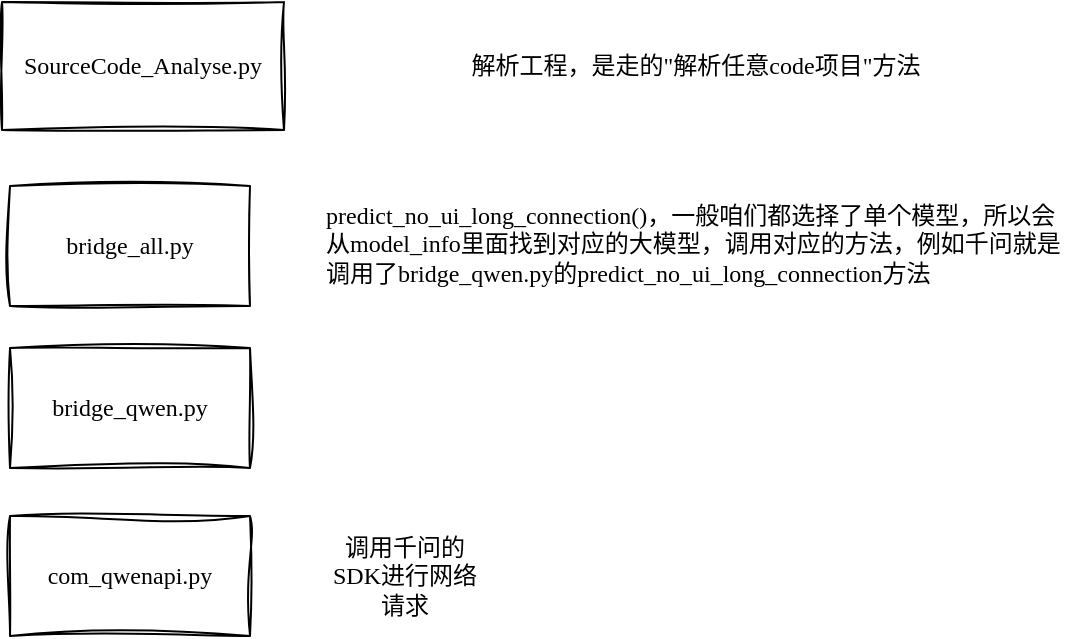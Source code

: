 <mxfile version="24.7.10">
  <diagram name="第 1 页" id="02ScULGacxyKfF7unl8M">
    <mxGraphModel dx="1050" dy="626" grid="0" gridSize="10" guides="1" tooltips="1" connect="1" arrows="1" fold="1" page="0" pageScale="1" pageWidth="827" pageHeight="1169" math="0" shadow="0">
      <root>
        <mxCell id="0" />
        <mxCell id="1" parent="0" />
        <mxCell id="YlDCwj8djNIpttUBDTGe-1" value="com_qwenapi.py" style="rounded=0;whiteSpace=wrap;html=1;sketch=1;curveFitting=1;jiggle=2;fontFamily=Comic Sans MS;" vertex="1" parent="1">
          <mxGeometry x="141" y="283" width="120" height="60" as="geometry" />
        </mxCell>
        <mxCell id="YlDCwj8djNIpttUBDTGe-3" value="调用千问的SDK进行网络请求" style="text;html=1;align=center;verticalAlign=middle;whiteSpace=wrap;rounded=0;fontFamily=Comic Sans MS;fontSize=12;fontColor=default;" vertex="1" parent="1">
          <mxGeometry x="297" y="291.5" width="83" height="43" as="geometry" />
        </mxCell>
        <mxCell id="YlDCwj8djNIpttUBDTGe-4" value="bridge_qwen.py" style="rounded=0;whiteSpace=wrap;html=1;sketch=1;curveFitting=1;jiggle=2;fontFamily=Comic Sans MS;" vertex="1" parent="1">
          <mxGeometry x="141" y="199" width="120" height="60" as="geometry" />
        </mxCell>
        <mxCell id="YlDCwj8djNIpttUBDTGe-5" value="bridge_all.py" style="rounded=0;whiteSpace=wrap;html=1;sketch=1;curveFitting=1;jiggle=2;fontFamily=Comic Sans MS;" vertex="1" parent="1">
          <mxGeometry x="141" y="118" width="120" height="60" as="geometry" />
        </mxCell>
        <mxCell id="YlDCwj8djNIpttUBDTGe-6" value="predict_no_ui_long_connection()，一般咱们都选择了单个模型，所以会从model_info里面找到对应的大模型，调用对应的方法，例如千问就是调用了&lt;span style=&quot;text-align: center;&quot;&gt;bridge_qwen.py的&lt;/span&gt;predict_no_ui_long_connection方法" style="text;html=1;align=left;verticalAlign=middle;whiteSpace=wrap;rounded=0;fontFamily=Comic Sans MS;fontSize=12;fontColor=default;" vertex="1" parent="1">
          <mxGeometry x="297" y="115" width="373" height="63" as="geometry" />
        </mxCell>
        <mxCell id="YlDCwj8djNIpttUBDTGe-7" value="SourceCode_Analyse.py" style="rounded=0;whiteSpace=wrap;html=1;sketch=1;curveFitting=1;jiggle=2;fontFamily=Comic Sans MS;" vertex="1" parent="1">
          <mxGeometry x="137" y="26" width="141" height="64" as="geometry" />
        </mxCell>
        <mxCell id="YlDCwj8djNIpttUBDTGe-8" value="解析工程，是走的&quot;解析任意code项目&quot;方法" style="text;html=1;align=center;verticalAlign=middle;whiteSpace=wrap;rounded=0;fontFamily=Comic Sans MS;fontSize=12;fontColor=default;" vertex="1" parent="1">
          <mxGeometry x="301" y="43" width="366" height="30" as="geometry" />
        </mxCell>
      </root>
    </mxGraphModel>
  </diagram>
</mxfile>
